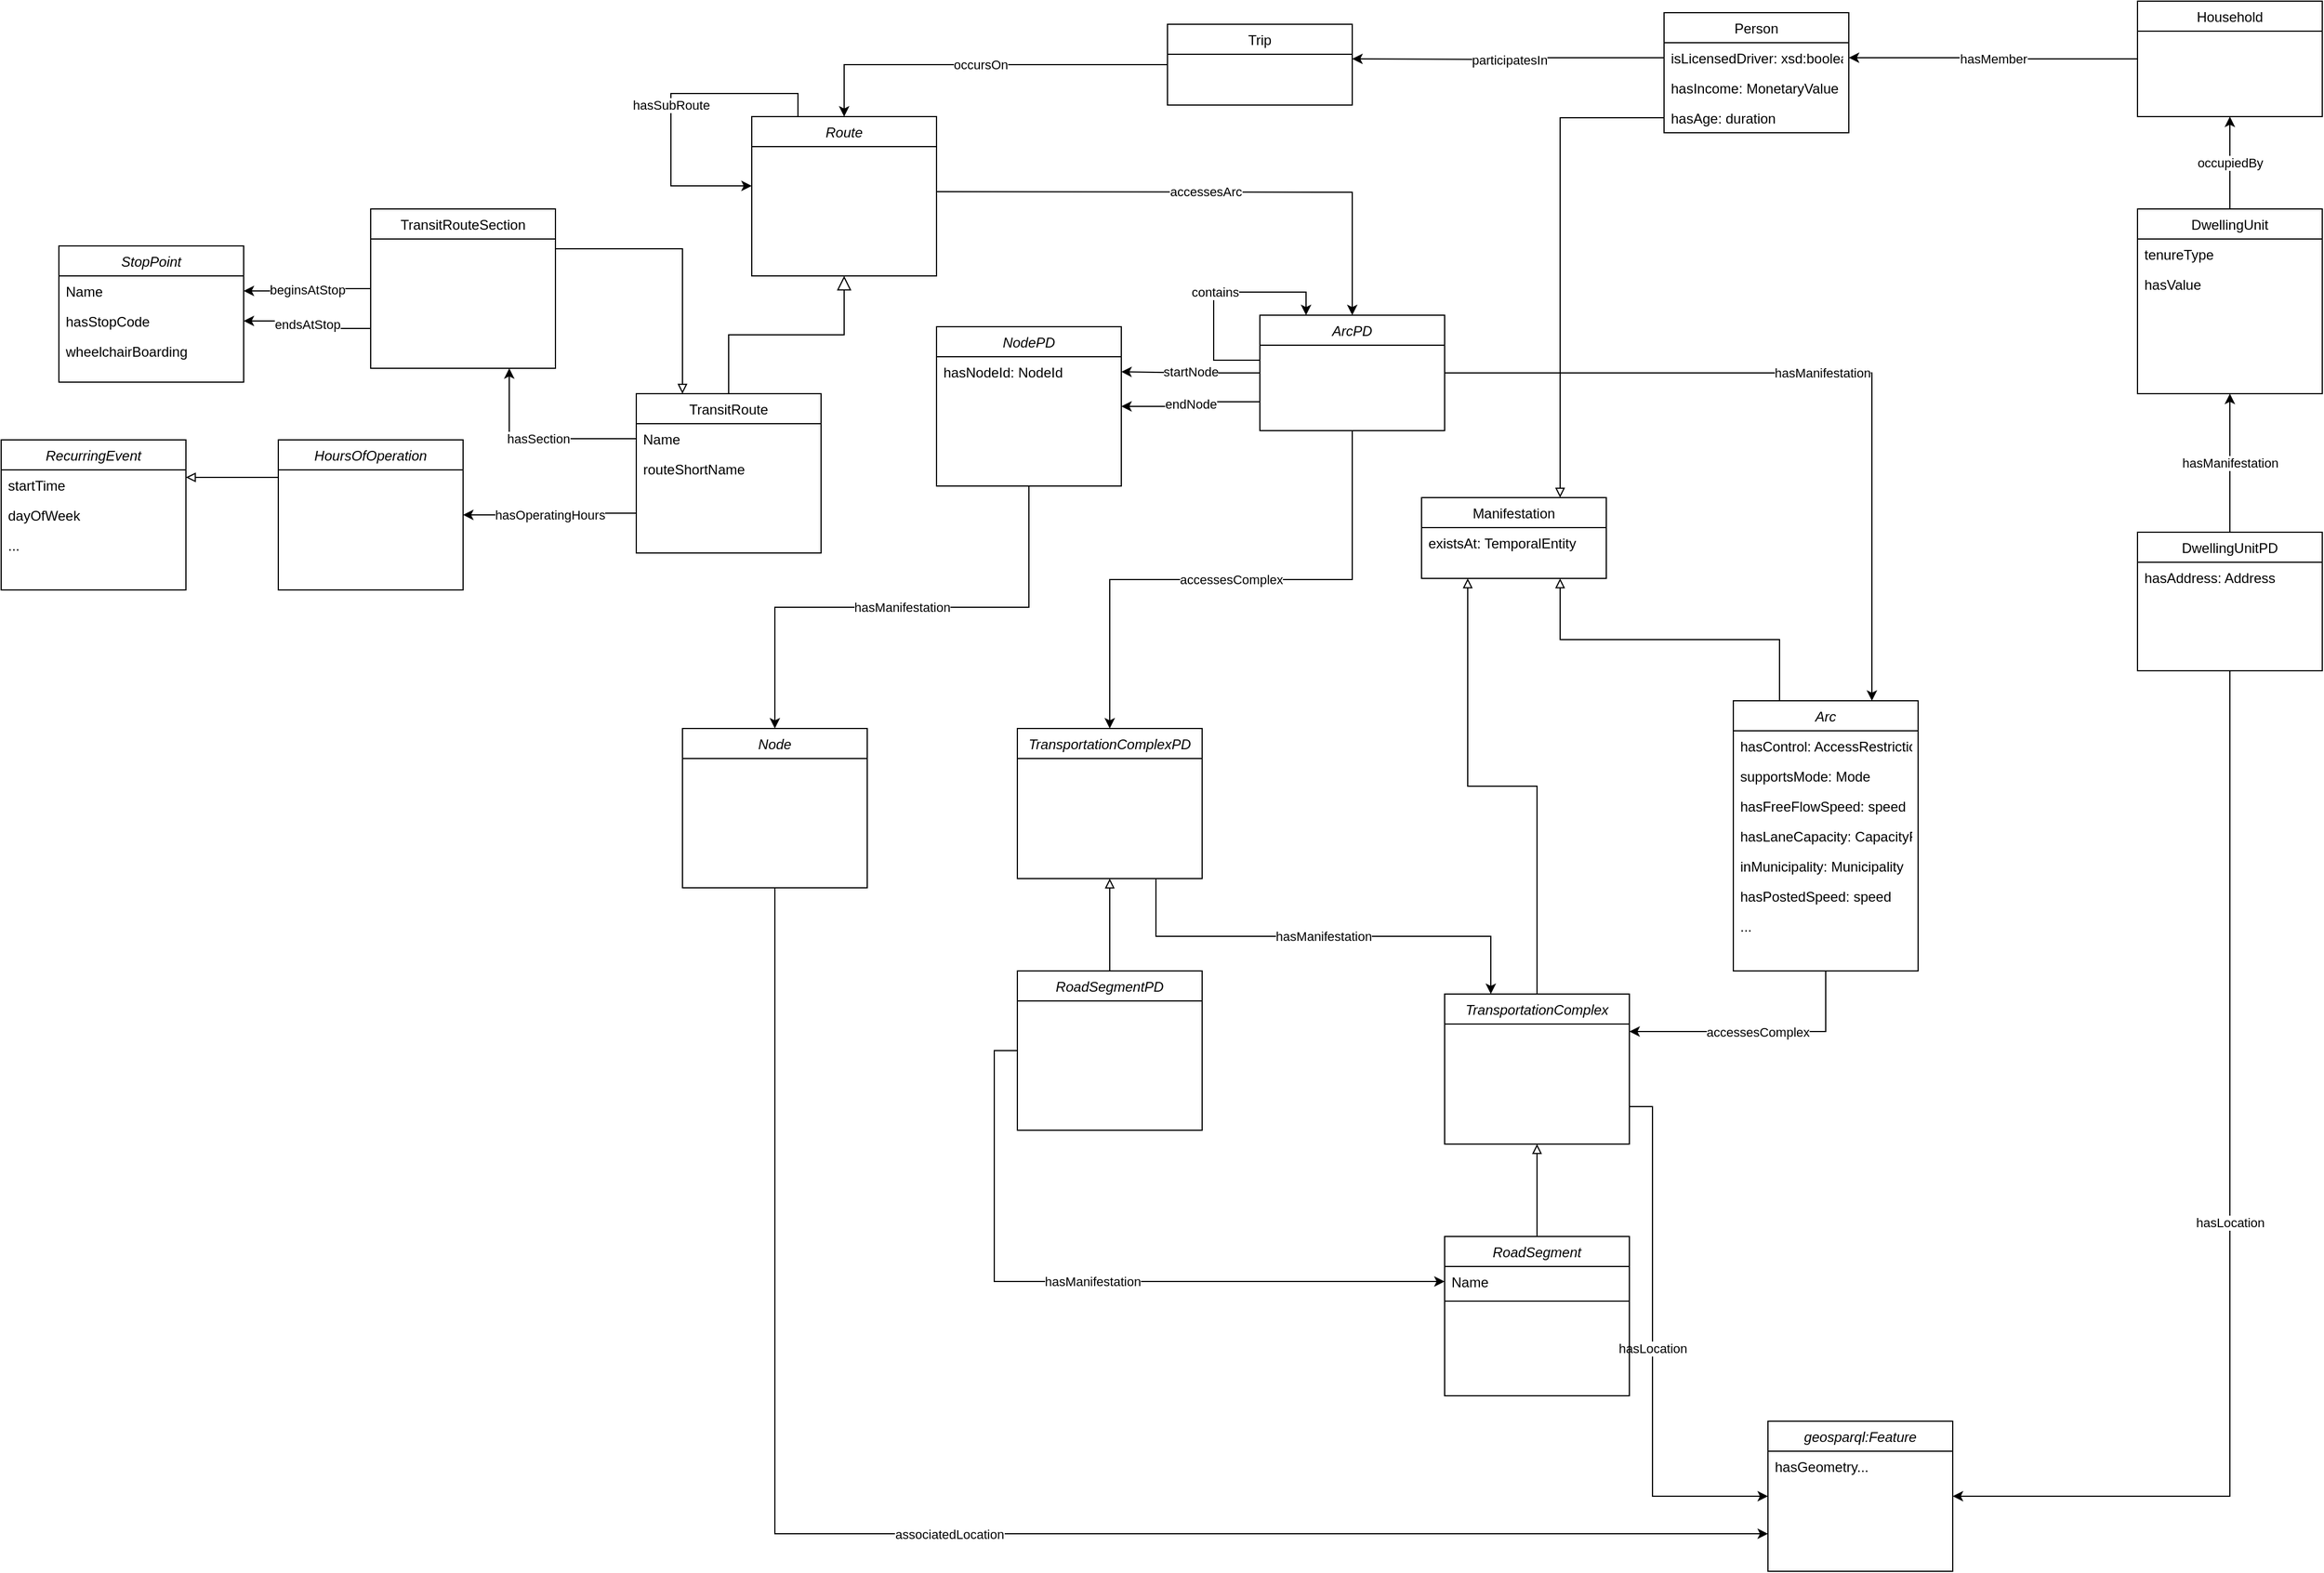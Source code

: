 <mxfile version="12.9.13" type="device"><diagram id="C5RBs43oDa-KdzZeNtuy" name="Page-1"><mxGraphModel dx="1201" dy="246" grid="1" gridSize="10" guides="1" tooltips="1" connect="1" arrows="1" fold="1" page="1" pageScale="1" pageWidth="827" pageHeight="1169" math="0" shadow="0"><root><mxCell id="WIyWlLk6GJQsqaUBKTNV-0"/><mxCell id="WIyWlLk6GJQsqaUBKTNV-1" parent="WIyWlLk6GJQsqaUBKTNV-0"/><mxCell id="oK7EY6TQxoyeZeH6xht--136" value="hasSubRoute" style="edgeStyle=orthogonalEdgeStyle;rounded=0;orthogonalLoop=1;jettySize=auto;html=1;exitX=0.25;exitY=0;exitDx=0;exitDy=0;endArrow=classic;endFill=1;" parent="WIyWlLk6GJQsqaUBKTNV-1" source="zkfFHV4jXpPFQw0GAbJ--0" edge="1"><mxGeometry relative="1" as="geometry"><mxPoint x="220" y="180" as="targetPoint"/><Array as="points"><mxPoint x="260" y="100"/><mxPoint x="150" y="100"/><mxPoint x="150" y="180"/></Array></mxGeometry></mxCell><mxCell id="zkfFHV4jXpPFQw0GAbJ--0" value="Route" style="swimlane;fontStyle=2;align=center;verticalAlign=top;childLayout=stackLayout;horizontal=1;startSize=26;horizontalStack=0;resizeParent=1;resizeLast=0;collapsible=1;marginBottom=0;rounded=0;shadow=0;strokeWidth=1;" parent="WIyWlLk6GJQsqaUBKTNV-1" vertex="1"><mxGeometry x="220" y="120" width="160" height="138" as="geometry"><mxRectangle x="230" y="140" width="160" height="26" as="alternateBounds"/></mxGeometry></mxCell><mxCell id="oK7EY6TQxoyeZeH6xht--95" value="hasOperatingHours" style="edgeStyle=orthogonalEdgeStyle;rounded=0;orthogonalLoop=1;jettySize=auto;html=1;exitX=0;exitY=0.75;exitDx=0;exitDy=0;endArrow=classic;endFill=1;entryX=1;entryY=0.5;entryDx=0;entryDy=0;" parent="WIyWlLk6GJQsqaUBKTNV-1" source="zkfFHV4jXpPFQw0GAbJ--6" target="oK7EY6TQxoyeZeH6xht--147" edge="1"><mxGeometry relative="1" as="geometry"><mxPoint y="464.143" as="targetPoint"/></mxGeometry></mxCell><mxCell id="zkfFHV4jXpPFQw0GAbJ--6" value="TransitRoute" style="swimlane;fontStyle=0;align=center;verticalAlign=top;childLayout=stackLayout;horizontal=1;startSize=26;horizontalStack=0;resizeParent=1;resizeLast=0;collapsible=1;marginBottom=0;rounded=0;shadow=0;strokeWidth=1;" parent="WIyWlLk6GJQsqaUBKTNV-1" vertex="1"><mxGeometry x="120" y="360" width="160" height="138" as="geometry"><mxRectangle x="130" y="380" width="160" height="26" as="alternateBounds"/></mxGeometry></mxCell><mxCell id="zkfFHV4jXpPFQw0GAbJ--7" value="Name" style="text;align=left;verticalAlign=top;spacingLeft=4;spacingRight=4;overflow=hidden;rotatable=0;points=[[0,0.5],[1,0.5]];portConstraint=eastwest;" parent="zkfFHV4jXpPFQw0GAbJ--6" vertex="1"><mxGeometry y="26" width="160" height="26" as="geometry"/></mxCell><mxCell id="zkfFHV4jXpPFQw0GAbJ--8" value="routeShortName" style="text;align=left;verticalAlign=top;spacingLeft=4;spacingRight=4;overflow=hidden;rotatable=0;points=[[0,0.5],[1,0.5]];portConstraint=eastwest;rounded=0;shadow=0;html=0;" parent="zkfFHV4jXpPFQw0GAbJ--6" vertex="1"><mxGeometry y="52" width="160" height="26" as="geometry"/></mxCell><mxCell id="zkfFHV4jXpPFQw0GAbJ--12" value="" style="endArrow=block;endSize=10;endFill=0;shadow=0;strokeWidth=1;rounded=0;edgeStyle=elbowEdgeStyle;elbow=vertical;" parent="WIyWlLk6GJQsqaUBKTNV-1" source="zkfFHV4jXpPFQw0GAbJ--6" target="zkfFHV4jXpPFQw0GAbJ--0" edge="1"><mxGeometry width="160" relative="1" as="geometry"><mxPoint x="200" y="203" as="sourcePoint"/><mxPoint x="200" y="203" as="targetPoint"/></mxGeometry></mxCell><mxCell id="oK7EY6TQxoyeZeH6xht--59" value="occursOn" style="edgeStyle=orthogonalEdgeStyle;rounded=0;orthogonalLoop=1;jettySize=auto;html=1;exitX=0;exitY=0.5;exitDx=0;exitDy=0;endArrow=classic;endFill=1;entryX=0.5;entryY=0;entryDx=0;entryDy=0;" parent="WIyWlLk6GJQsqaUBKTNV-1" source="5xEoHOKSKja2tjl0MRq9-4" target="zkfFHV4jXpPFQw0GAbJ--0" edge="1"><mxGeometry relative="1" as="geometry"><mxPoint x="380" y="159" as="targetPoint"/></mxGeometry></mxCell><mxCell id="oK7EY6TQxoyeZeH6xht--25" value="accessesArc" style="edgeStyle=orthogonalEdgeStyle;rounded=0;orthogonalLoop=1;jettySize=auto;html=1;exitX=1;exitY=0.5;exitDx=0;exitDy=0;" parent="WIyWlLk6GJQsqaUBKTNV-1" target="oK7EY6TQxoyeZeH6xht--1" edge="1"><mxGeometry relative="1" as="geometry"><mxPoint x="380" y="185" as="sourcePoint"/></mxGeometry></mxCell><mxCell id="oK7EY6TQxoyeZeH6xht--26" value="startNode" style="edgeStyle=orthogonalEdgeStyle;rounded=0;orthogonalLoop=1;jettySize=auto;html=1;exitX=0;exitY=0.5;exitDx=0;exitDy=0;entryX=1;entryY=0.5;entryDx=0;entryDy=0;" parent="WIyWlLk6GJQsqaUBKTNV-1" source="oK7EY6TQxoyeZeH6xht--1" edge="1"><mxGeometry relative="1" as="geometry"><mxPoint x="820.0" y="379" as="sourcePoint"/><mxPoint x="540" y="341" as="targetPoint"/></mxGeometry></mxCell><mxCell id="oK7EY6TQxoyeZeH6xht--27" value="endNode" style="edgeStyle=orthogonalEdgeStyle;rounded=0;orthogonalLoop=1;jettySize=auto;html=1;exitX=0;exitY=0.75;exitDx=0;exitDy=0;entryX=1;entryY=0.5;entryDx=0;entryDy=0;" parent="WIyWlLk6GJQsqaUBKTNV-1" source="oK7EY6TQxoyeZeH6xht--1" target="oK7EY6TQxoyeZeH6xht--7" edge="1"><mxGeometry relative="1" as="geometry"><mxPoint x="820.0" y="405" as="sourcePoint"/></mxGeometry></mxCell><mxCell id="oK7EY6TQxoyeZeH6xht--28" value="accessesComplex" style="edgeStyle=orthogonalEdgeStyle;rounded=0;orthogonalLoop=1;jettySize=auto;html=1;exitX=0.5;exitY=1;exitDx=0;exitDy=0;" parent="WIyWlLk6GJQsqaUBKTNV-1" source="oK7EY6TQxoyeZeH6xht--1" target="oK7EY6TQxoyeZeH6xht--13" edge="1"><mxGeometry relative="1" as="geometry"><mxPoint x="820.0" y="431" as="sourcePoint"/></mxGeometry></mxCell><mxCell id="oK7EY6TQxoyeZeH6xht--61" value="participatesIn" style="edgeStyle=orthogonalEdgeStyle;rounded=0;orthogonalLoop=1;jettySize=auto;html=1;exitX=0;exitY=0.5;exitDx=0;exitDy=0;endArrow=classic;endFill=1;" parent="WIyWlLk6GJQsqaUBKTNV-1" source="oK7EY6TQxoyeZeH6xht--62" edge="1"><mxGeometry relative="1" as="geometry"><mxPoint x="740" y="70" as="targetPoint"/></mxGeometry></mxCell><mxCell id="oK7EY6TQxoyeZeH6xht--74" value="occupiedBy" style="edgeStyle=orthogonalEdgeStyle;rounded=0;orthogonalLoop=1;jettySize=auto;html=1;exitX=0.5;exitY=0;exitDx=0;exitDy=0;entryX=0.5;entryY=1;entryDx=0;entryDy=0;endArrow=classic;endFill=1;" parent="WIyWlLk6GJQsqaUBKTNV-1" source="zkfFHV4jXpPFQw0GAbJ--17" target="zkfFHV4jXpPFQw0GAbJ--13" edge="1"><mxGeometry relative="1" as="geometry"/></mxCell><mxCell id="oK7EY6TQxoyeZeH6xht--37" style="edgeStyle=orthogonalEdgeStyle;rounded=0;orthogonalLoop=1;jettySize=auto;html=1;exitX=0.5;exitY=0;exitDx=0;exitDy=0;entryX=0.5;entryY=1;entryDx=0;entryDy=0;endArrow=block;endFill=0;" parent="WIyWlLk6GJQsqaUBKTNV-1" source="oK7EY6TQxoyeZeH6xht--19" target="oK7EY6TQxoyeZeH6xht--13" edge="1"><mxGeometry relative="1" as="geometry"/></mxCell><mxCell id="oK7EY6TQxoyeZeH6xht--52" value="hasManifestation" style="edgeStyle=orthogonalEdgeStyle;rounded=0;orthogonalLoop=1;jettySize=auto;html=1;exitX=0;exitY=0.5;exitDx=0;exitDy=0;entryX=0;entryY=0.5;entryDx=0;entryDy=0;endArrow=classic;endFill=1;" parent="WIyWlLk6GJQsqaUBKTNV-1" source="oK7EY6TQxoyeZeH6xht--19" target="oK7EY6TQxoyeZeH6xht--45" edge="1"><mxGeometry relative="1" as="geometry"/></mxCell><mxCell id="5xEoHOKSKja2tjl0MRq9-4" value="Trip" style="swimlane;fontStyle=0;align=center;verticalAlign=top;childLayout=stackLayout;horizontal=1;startSize=26;horizontalStack=0;resizeParent=1;resizeLast=0;collapsible=1;marginBottom=0;rounded=0;shadow=0;strokeWidth=1;" parent="WIyWlLk6GJQsqaUBKTNV-1" vertex="1"><mxGeometry x="580" y="40" width="160" height="70" as="geometry"><mxRectangle x="340" y="380" width="170" height="26" as="alternateBounds"/></mxGeometry></mxCell><mxCell id="oK7EY6TQxoyeZeH6xht--48" style="edgeStyle=orthogonalEdgeStyle;rounded=0;orthogonalLoop=1;jettySize=auto;html=1;exitX=0.5;exitY=0;exitDx=0;exitDy=0;entryX=0.5;entryY=1;entryDx=0;entryDy=0;endArrow=block;endFill=0;" parent="WIyWlLk6GJQsqaUBKTNV-1" source="oK7EY6TQxoyeZeH6xht--49" target="oK7EY6TQxoyeZeH6xht--44" edge="1"><mxGeometry relative="1" as="geometry"/></mxCell><mxCell id="oK7EY6TQxoyeZeH6xht--51" value="hasManifestation" style="edgeStyle=orthogonalEdgeStyle;rounded=0;orthogonalLoop=1;jettySize=auto;html=1;exitX=0.75;exitY=1;exitDx=0;exitDy=0;endArrow=classic;endFill=1;entryX=0.25;entryY=0;entryDx=0;entryDy=0;" parent="WIyWlLk6GJQsqaUBKTNV-1" source="oK7EY6TQxoyeZeH6xht--13" target="oK7EY6TQxoyeZeH6xht--44" edge="1"><mxGeometry relative="1" as="geometry"/></mxCell><mxCell id="oK7EY6TQxoyeZeH6xht--89" style="edgeStyle=orthogonalEdgeStyle;rounded=0;orthogonalLoop=1;jettySize=auto;html=1;exitX=0.5;exitY=0;exitDx=0;exitDy=0;entryX=0.25;entryY=1;entryDx=0;entryDy=0;endArrow=block;endFill=0;" parent="WIyWlLk6GJQsqaUBKTNV-1" source="oK7EY6TQxoyeZeH6xht--44" target="oK7EY6TQxoyeZeH6xht--60" edge="1"><mxGeometry relative="1" as="geometry"/></mxCell><mxCell id="oK7EY6TQxoyeZeH6xht--57" value="hasLocation" style="edgeStyle=orthogonalEdgeStyle;rounded=0;orthogonalLoop=1;jettySize=auto;html=1;exitX=1;exitY=0.75;exitDx=0;exitDy=0;entryX=0;entryY=0.5;entryDx=0;entryDy=0;endArrow=classic;endFill=1;" parent="WIyWlLk6GJQsqaUBKTNV-1" source="oK7EY6TQxoyeZeH6xht--44" target="oK7EY6TQxoyeZeH6xht--53" edge="1"><mxGeometry relative="1" as="geometry"><mxPoint x="180" y="685" as="targetPoint"/><Array as="points"><mxPoint x="1000" y="978"/><mxPoint x="1000" y="1315"/></Array></mxGeometry></mxCell><mxCell id="oK7EY6TQxoyeZeH6xht--64" value="hasMember" style="edgeStyle=orthogonalEdgeStyle;rounded=0;orthogonalLoop=1;jettySize=auto;html=1;entryX=1;entryY=0.5;entryDx=0;entryDy=0;endArrow=classic;endFill=1;exitX=0;exitY=0.5;exitDx=0;exitDy=0;" parent="WIyWlLk6GJQsqaUBKTNV-1" source="zkfFHV4jXpPFQw0GAbJ--13" target="oK7EY6TQxoyeZeH6xht--62" edge="1"><mxGeometry relative="1" as="geometry"><mxPoint x="1300" y="40" as="sourcePoint"/></mxGeometry></mxCell><mxCell id="oK7EY6TQxoyeZeH6xht--84" value="hasManifestation" style="edgeStyle=orthogonalEdgeStyle;rounded=0;orthogonalLoop=1;jettySize=auto;html=1;exitX=0.5;exitY=0;exitDx=0;exitDy=0;endArrow=classic;endFill=1;entryX=0.5;entryY=1;entryDx=0;entryDy=0;" parent="WIyWlLk6GJQsqaUBKTNV-1" source="oK7EY6TQxoyeZeH6xht--75" target="zkfFHV4jXpPFQw0GAbJ--17" edge="1"><mxGeometry relative="1" as="geometry"><mxPoint x="1480" y="440" as="targetPoint"/></mxGeometry></mxCell><mxCell id="oK7EY6TQxoyeZeH6xht--86" value="hasLocation" style="edgeStyle=orthogonalEdgeStyle;rounded=0;orthogonalLoop=1;jettySize=auto;html=1;exitX=0.5;exitY=1;exitDx=0;exitDy=0;entryX=1;entryY=0.5;entryDx=0;entryDy=0;endArrow=classic;endFill=1;" parent="WIyWlLk6GJQsqaUBKTNV-1" source="oK7EY6TQxoyeZeH6xht--75" target="oK7EY6TQxoyeZeH6xht--53" edge="1"><mxGeometry relative="1" as="geometry"><Array as="points"><mxPoint x="1500" y="1315"/></Array></mxGeometry></mxCell><mxCell id="oK7EY6TQxoyeZeH6xht--100" style="edgeStyle=orthogonalEdgeStyle;rounded=0;orthogonalLoop=1;jettySize=auto;html=1;exitX=1;exitY=0.25;exitDx=0;exitDy=0;entryX=0.25;entryY=0;entryDx=0;entryDy=0;endArrow=block;endFill=0;" parent="WIyWlLk6GJQsqaUBKTNV-1" source="oK7EY6TQxoyeZeH6xht--96" target="zkfFHV4jXpPFQw0GAbJ--6" edge="1"><mxGeometry relative="1" as="geometry"/></mxCell><mxCell id="oK7EY6TQxoyeZeH6xht--101" value="beginsAtStop" style="edgeStyle=orthogonalEdgeStyle;rounded=0;orthogonalLoop=1;jettySize=auto;html=1;exitX=0;exitY=0.5;exitDx=0;exitDy=0;endArrow=classic;endFill=1;entryX=1;entryY=0.5;entryDx=0;entryDy=0;" parent="WIyWlLk6GJQsqaUBKTNV-1" source="oK7EY6TQxoyeZeH6xht--96" target="oK7EY6TQxoyeZeH6xht--104" edge="1"><mxGeometry relative="1" as="geometry"><mxPoint x="-210" y="269" as="targetPoint"/></mxGeometry></mxCell><mxCell id="oK7EY6TQxoyeZeH6xht--102" value="endsAtStop" style="edgeStyle=orthogonalEdgeStyle;rounded=0;orthogonalLoop=1;jettySize=auto;html=1;exitX=0;exitY=0.75;exitDx=0;exitDy=0;endArrow=classic;endFill=1;entryX=1;entryY=0.5;entryDx=0;entryDy=0;" parent="WIyWlLk6GJQsqaUBKTNV-1" source="oK7EY6TQxoyeZeH6xht--96" target="oK7EY6TQxoyeZeH6xht--105" edge="1"><mxGeometry relative="1" as="geometry"><mxPoint x="-210" y="304.143" as="targetPoint"/></mxGeometry></mxCell><mxCell id="oK7EY6TQxoyeZeH6xht--96" value="TransitRouteSection" style="swimlane;fontStyle=0;align=center;verticalAlign=top;childLayout=stackLayout;horizontal=1;startSize=26;horizontalStack=0;resizeParent=1;resizeLast=0;collapsible=1;marginBottom=0;rounded=0;shadow=0;strokeWidth=1;" parent="WIyWlLk6GJQsqaUBKTNV-1" vertex="1"><mxGeometry x="-110" y="200" width="160" height="138" as="geometry"><mxRectangle x="130" y="380" width="160" height="26" as="alternateBounds"/></mxGeometry></mxCell><mxCell id="oK7EY6TQxoyeZeH6xht--103" value="StopPoint" style="swimlane;fontStyle=2;align=center;verticalAlign=top;childLayout=stackLayout;horizontal=1;startSize=26;horizontalStack=0;resizeParent=1;resizeLast=0;collapsible=1;marginBottom=0;rounded=0;shadow=0;strokeWidth=1;" parent="WIyWlLk6GJQsqaUBKTNV-1" vertex="1"><mxGeometry x="-380" y="232" width="160" height="118" as="geometry"><mxRectangle x="230" y="140" width="160" height="26" as="alternateBounds"/></mxGeometry></mxCell><mxCell id="oK7EY6TQxoyeZeH6xht--104" value="Name" style="text;align=left;verticalAlign=top;spacingLeft=4;spacingRight=4;overflow=hidden;rotatable=0;points=[[0,0.5],[1,0.5]];portConstraint=eastwest;" parent="oK7EY6TQxoyeZeH6xht--103" vertex="1"><mxGeometry y="26" width="160" height="26" as="geometry"/></mxCell><mxCell id="oK7EY6TQxoyeZeH6xht--105" value="hasStopCode" style="text;align=left;verticalAlign=top;spacingLeft=4;spacingRight=4;overflow=hidden;rotatable=0;points=[[0,0.5],[1,0.5]];portConstraint=eastwest;rounded=0;shadow=0;html=0;" parent="oK7EY6TQxoyeZeH6xht--103" vertex="1"><mxGeometry y="52" width="160" height="26" as="geometry"/></mxCell><mxCell id="oK7EY6TQxoyeZeH6xht--106" value="wheelchairBoarding" style="text;align=left;verticalAlign=top;spacingLeft=4;spacingRight=4;overflow=hidden;rotatable=0;points=[[0,0.5],[1,0.5]];portConstraint=eastwest;rounded=0;shadow=0;html=0;" parent="oK7EY6TQxoyeZeH6xht--103" vertex="1"><mxGeometry y="78" width="160" height="26" as="geometry"/></mxCell><mxCell id="oK7EY6TQxoyeZeH6xht--131" value="hasManifestation" style="edgeStyle=orthogonalEdgeStyle;rounded=0;orthogonalLoop=1;jettySize=auto;html=1;exitX=1;exitY=0.5;exitDx=0;exitDy=0;entryX=0.75;entryY=0;entryDx=0;entryDy=0;endArrow=classic;endFill=1;" parent="WIyWlLk6GJQsqaUBKTNV-1" source="oK7EY6TQxoyeZeH6xht--1" target="oK7EY6TQxoyeZeH6xht--122" edge="1"><mxGeometry relative="1" as="geometry"/></mxCell><mxCell id="zkfFHV4jXpPFQw0GAbJ--17" value="DwellingUnit" style="swimlane;fontStyle=0;align=center;verticalAlign=top;childLayout=stackLayout;horizontal=1;startSize=26;horizontalStack=0;resizeParent=1;resizeLast=0;collapsible=1;marginBottom=0;rounded=0;shadow=0;strokeWidth=1;" parent="WIyWlLk6GJQsqaUBKTNV-1" vertex="1"><mxGeometry x="1420" y="200" width="160" height="160" as="geometry"><mxRectangle x="550" y="140" width="160" height="26" as="alternateBounds"/></mxGeometry></mxCell><mxCell id="oK7EY6TQxoyeZeH6xht--146" value="tenureType" style="text;align=left;verticalAlign=top;spacingLeft=4;spacingRight=4;overflow=hidden;rotatable=0;points=[[0,0.5],[1,0.5]];portConstraint=eastwest;" parent="zkfFHV4jXpPFQw0GAbJ--17" vertex="1"><mxGeometry y="26" width="160" height="26" as="geometry"/></mxCell><mxCell id="oK7EY6TQxoyeZeH6xht--145" value="hasValue" style="text;align=left;verticalAlign=top;spacingLeft=4;spacingRight=4;overflow=hidden;rotatable=0;points=[[0,0.5],[1,0.5]];portConstraint=eastwest;" parent="zkfFHV4jXpPFQw0GAbJ--17" vertex="1"><mxGeometry y="52" width="160" height="26" as="geometry"/></mxCell><mxCell id="zkfFHV4jXpPFQw0GAbJ--13" value="Household" style="swimlane;fontStyle=0;align=center;verticalAlign=top;childLayout=stackLayout;horizontal=1;startSize=26;horizontalStack=0;resizeParent=1;resizeLast=0;collapsible=1;marginBottom=0;rounded=0;shadow=0;strokeWidth=1;" parent="WIyWlLk6GJQsqaUBKTNV-1" vertex="1"><mxGeometry x="1420" y="20" width="160" height="100" as="geometry"><mxRectangle x="340" y="380" width="170" height="26" as="alternateBounds"/></mxGeometry></mxCell><mxCell id="oK7EY6TQxoyeZeH6xht--75" value="DwellingUnitPD" style="swimlane;fontStyle=0;align=center;verticalAlign=top;childLayout=stackLayout;horizontal=1;startSize=26;horizontalStack=0;resizeParent=1;resizeLast=0;collapsible=1;marginBottom=0;rounded=0;shadow=0;strokeWidth=1;" parent="WIyWlLk6GJQsqaUBKTNV-1" vertex="1"><mxGeometry x="1420" y="480" width="160" height="120" as="geometry"><mxRectangle x="550" y="140" width="160" height="26" as="alternateBounds"/></mxGeometry></mxCell><mxCell id="oK7EY6TQxoyeZeH6xht--66" value="hasAddress: Address" style="text;align=left;verticalAlign=top;spacingLeft=4;spacingRight=4;overflow=hidden;rotatable=0;points=[[0,0.5],[1,0.5]];portConstraint=eastwest;" parent="oK7EY6TQxoyeZeH6xht--75" vertex="1"><mxGeometry y="26" width="160" height="26" as="geometry"/></mxCell><mxCell id="5xEoHOKSKja2tjl0MRq9-1" value="Person" style="swimlane;fontStyle=0;align=center;verticalAlign=top;childLayout=stackLayout;horizontal=1;startSize=26;horizontalStack=0;resizeParent=1;resizeLast=0;collapsible=1;marginBottom=0;rounded=0;shadow=0;strokeWidth=1;" parent="WIyWlLk6GJQsqaUBKTNV-1" vertex="1"><mxGeometry x="1010" y="30" width="160" height="104" as="geometry"><mxRectangle x="340" y="380" width="170" height="26" as="alternateBounds"/></mxGeometry></mxCell><mxCell id="oK7EY6TQxoyeZeH6xht--62" value="isLicensedDriver: xsd:boolean" style="text;align=left;verticalAlign=top;spacingLeft=4;spacingRight=4;overflow=hidden;rotatable=0;points=[[0,0.5],[1,0.5]];portConstraint=eastwest;" parent="5xEoHOKSKja2tjl0MRq9-1" vertex="1"><mxGeometry y="26" width="160" height="26" as="geometry"/></mxCell><mxCell id="oK7EY6TQxoyeZeH6xht--142" value="hasIncome: MonetaryValue" style="text;align=left;verticalAlign=top;spacingLeft=4;spacingRight=4;overflow=hidden;rotatable=0;points=[[0,0.5],[1,0.5]];portConstraint=eastwest;" parent="5xEoHOKSKja2tjl0MRq9-1" vertex="1"><mxGeometry y="52" width="160" height="26" as="geometry"/></mxCell><mxCell id="oK7EY6TQxoyeZeH6xht--141" value="hasAge: duration" style="text;align=left;verticalAlign=top;spacingLeft=4;spacingRight=4;overflow=hidden;rotatable=0;points=[[0,0.5],[1,0.5]];portConstraint=eastwest;" parent="5xEoHOKSKja2tjl0MRq9-1" vertex="1"><mxGeometry y="78" width="160" height="26" as="geometry"/></mxCell><mxCell id="oK7EY6TQxoyeZeH6xht--49" value="RoadSegment" style="swimlane;fontStyle=2;align=center;verticalAlign=top;childLayout=stackLayout;horizontal=1;startSize=26;horizontalStack=0;resizeParent=1;resizeLast=0;collapsible=1;marginBottom=0;rounded=0;shadow=0;strokeWidth=1;" parent="WIyWlLk6GJQsqaUBKTNV-1" vertex="1"><mxGeometry x="820" y="1090" width="160" height="138" as="geometry"><mxRectangle x="230" y="140" width="160" height="26" as="alternateBounds"/></mxGeometry></mxCell><mxCell id="oK7EY6TQxoyeZeH6xht--45" value="Name" style="text;align=left;verticalAlign=top;spacingLeft=4;spacingRight=4;overflow=hidden;rotatable=0;points=[[0,0.5],[1,0.5]];portConstraint=eastwest;" parent="oK7EY6TQxoyeZeH6xht--49" vertex="1"><mxGeometry y="26" width="160" height="26" as="geometry"/></mxCell><mxCell id="oK7EY6TQxoyeZeH6xht--50" value="&lt;br&gt;&lt;br&gt;" style="line;html=1;strokeWidth=1;align=left;verticalAlign=middle;spacingTop=-1;spacingLeft=3;spacingRight=3;rotatable=0;labelPosition=right;points=[];portConstraint=eastwest;" parent="oK7EY6TQxoyeZeH6xht--49" vertex="1"><mxGeometry y="52" width="160" height="8" as="geometry"/></mxCell><mxCell id="oK7EY6TQxoyeZeH6xht--44" value="TransportationComplex" style="swimlane;fontStyle=2;align=center;verticalAlign=top;childLayout=stackLayout;horizontal=1;startSize=26;horizontalStack=0;resizeParent=1;resizeLast=0;collapsible=1;marginBottom=0;rounded=0;shadow=0;strokeWidth=1;" parent="WIyWlLk6GJQsqaUBKTNV-1" vertex="1"><mxGeometry x="820" y="880" width="160" height="130" as="geometry"><mxRectangle x="230" y="140" width="160" height="26" as="alternateBounds"/></mxGeometry></mxCell><mxCell id="oK7EY6TQxoyeZeH6xht--93" value="hasSection" style="edgeStyle=orthogonalEdgeStyle;rounded=0;orthogonalLoop=1;jettySize=auto;html=1;exitX=0;exitY=0.5;exitDx=0;exitDy=0;endArrow=classic;endFill=1;entryX=0.75;entryY=1;entryDx=0;entryDy=0;" parent="WIyWlLk6GJQsqaUBKTNV-1" source="zkfFHV4jXpPFQw0GAbJ--7" target="oK7EY6TQxoyeZeH6xht--96" edge="1"><mxGeometry relative="1" as="geometry"><mxPoint x="20" y="399" as="targetPoint"/></mxGeometry></mxCell><mxCell id="oK7EY6TQxoyeZeH6xht--130" value="accessesComplex" style="edgeStyle=orthogonalEdgeStyle;rounded=0;orthogonalLoop=1;jettySize=auto;html=1;exitX=0.5;exitY=1;exitDx=0;exitDy=0;entryX=1;entryY=0.25;entryDx=0;entryDy=0;endArrow=classic;endFill=1;" parent="WIyWlLk6GJQsqaUBKTNV-1" source="oK7EY6TQxoyeZeH6xht--122" target="oK7EY6TQxoyeZeH6xht--44" edge="1"><mxGeometry relative="1" as="geometry"><mxPoint x="520" y="429" as="sourcePoint"/></mxGeometry></mxCell><mxCell id="oK7EY6TQxoyeZeH6xht--13" value="TransportationComplexPD" style="swimlane;fontStyle=2;align=center;verticalAlign=top;childLayout=stackLayout;horizontal=1;startSize=26;horizontalStack=0;resizeParent=1;resizeLast=0;collapsible=1;marginBottom=0;rounded=0;shadow=0;strokeWidth=1;" parent="WIyWlLk6GJQsqaUBKTNV-1" vertex="1"><mxGeometry x="450" y="650" width="160" height="130" as="geometry"><mxRectangle x="230" y="140" width="160" height="26" as="alternateBounds"/></mxGeometry></mxCell><mxCell id="oK7EY6TQxoyeZeH6xht--19" value="RoadSegmentPD" style="swimlane;fontStyle=2;align=center;verticalAlign=top;childLayout=stackLayout;horizontal=1;startSize=26;horizontalStack=0;resizeParent=1;resizeLast=0;collapsible=1;marginBottom=0;rounded=0;shadow=0;strokeWidth=1;" parent="WIyWlLk6GJQsqaUBKTNV-1" vertex="1"><mxGeometry x="450" y="860" width="160" height="138" as="geometry"><mxRectangle x="230" y="140" width="160" height="26" as="alternateBounds"/></mxGeometry></mxCell><mxCell id="oK7EY6TQxoyeZeH6xht--132" style="edgeStyle=orthogonalEdgeStyle;rounded=0;orthogonalLoop=1;jettySize=auto;html=1;exitX=0.25;exitY=0;exitDx=0;exitDy=0;entryX=0.75;entryY=1;entryDx=0;entryDy=0;endArrow=block;endFill=0;" parent="WIyWlLk6GJQsqaUBKTNV-1" source="oK7EY6TQxoyeZeH6xht--122" target="oK7EY6TQxoyeZeH6xht--60" edge="1"><mxGeometry relative="1" as="geometry"/></mxCell><mxCell id="oK7EY6TQxoyeZeH6xht--1" value="ArcPD" style="swimlane;fontStyle=2;align=center;verticalAlign=top;childLayout=stackLayout;horizontal=1;startSize=26;horizontalStack=0;resizeParent=1;resizeLast=0;collapsible=1;marginBottom=0;rounded=0;shadow=0;strokeWidth=1;" parent="WIyWlLk6GJQsqaUBKTNV-1" vertex="1"><mxGeometry x="660" y="292" width="160" height="100" as="geometry"><mxRectangle x="230" y="140" width="160" height="26" as="alternateBounds"/></mxGeometry></mxCell><mxCell id="oK7EY6TQxoyeZeH6xht--121" value="contains" style="edgeStyle=orthogonalEdgeStyle;rounded=0;orthogonalLoop=1;jettySize=auto;html=1;exitX=0;exitY=0.5;exitDx=0;exitDy=0;entryX=0.25;entryY=0;entryDx=0;entryDy=0;endArrow=classic;endFill=1;" parent="oK7EY6TQxoyeZeH6xht--1" target="oK7EY6TQxoyeZeH6xht--1" edge="1"><mxGeometry relative="1" as="geometry"><mxPoint y="39" as="sourcePoint"/><Array as="points"><mxPoint x="-40" y="39"/><mxPoint x="-40" y="-20"/><mxPoint x="40" y="-20"/></Array></mxGeometry></mxCell><mxCell id="XG2ksMtEKhLNvldz8wIt-1" value="hasManifestation" style="edgeStyle=orthogonalEdgeStyle;rounded=0;orthogonalLoop=1;jettySize=auto;html=1;exitX=0.5;exitY=1;exitDx=0;exitDy=0;entryX=0.5;entryY=0;entryDx=0;entryDy=0;" edge="1" parent="WIyWlLk6GJQsqaUBKTNV-1" source="oK7EY6TQxoyeZeH6xht--7" target="XG2ksMtEKhLNvldz8wIt-0"><mxGeometry relative="1" as="geometry"/></mxCell><mxCell id="oK7EY6TQxoyeZeH6xht--7" value="NodePD" style="swimlane;fontStyle=2;align=center;verticalAlign=top;childLayout=stackLayout;horizontal=1;startSize=26;horizontalStack=0;resizeParent=1;resizeLast=0;collapsible=1;marginBottom=0;rounded=0;shadow=0;strokeWidth=1;" parent="WIyWlLk6GJQsqaUBKTNV-1" vertex="1"><mxGeometry x="380" y="302" width="160" height="138" as="geometry"><mxRectangle x="230" y="140" width="160" height="26" as="alternateBounds"/></mxGeometry></mxCell><mxCell id="XG2ksMtEKhLNvldz8wIt-4" value="hasNodeId: NodeId" style="text;align=left;verticalAlign=top;spacingLeft=4;spacingRight=4;overflow=hidden;rotatable=0;points=[[0,0.5],[1,0.5]];portConstraint=eastwest;rounded=0;shadow=0;html=0;" vertex="1" parent="oK7EY6TQxoyeZeH6xht--7"><mxGeometry y="26" width="160" height="26" as="geometry"/></mxCell><mxCell id="oK7EY6TQxoyeZeH6xht--122" value="Arc" style="swimlane;fontStyle=2;align=center;verticalAlign=top;childLayout=stackLayout;horizontal=1;startSize=26;horizontalStack=0;resizeParent=1;resizeLast=0;collapsible=1;marginBottom=0;rounded=0;shadow=0;strokeWidth=1;" parent="WIyWlLk6GJQsqaUBKTNV-1" vertex="1"><mxGeometry x="1070" y="626" width="160" height="234" as="geometry"><mxRectangle x="230" y="140" width="160" height="26" as="alternateBounds"/></mxGeometry></mxCell><mxCell id="oK7EY6TQxoyeZeH6xht--134" value="hasControl: AccessRestriction" style="text;align=left;verticalAlign=top;spacingLeft=4;spacingRight=4;overflow=hidden;rotatable=0;points=[[0,0.5],[1,0.5]];portConstraint=eastwest;rounded=0;shadow=0;html=0;" parent="oK7EY6TQxoyeZeH6xht--122" vertex="1"><mxGeometry y="26" width="160" height="26" as="geometry"/></mxCell><mxCell id="oK7EY6TQxoyeZeH6xht--16" value="supportsMode: Mode" style="text;align=left;verticalAlign=top;spacingLeft=4;spacingRight=4;overflow=hidden;rotatable=0;points=[[0,0.5],[1,0.5]];portConstraint=eastwest;rounded=0;shadow=0;html=0;" parent="oK7EY6TQxoyeZeH6xht--122" vertex="1"><mxGeometry y="52" width="160" height="26" as="geometry"/></mxCell><mxCell id="oK7EY6TQxoyeZeH6xht--46" value="hasFreeFlowSpeed: speed" style="text;align=left;verticalAlign=top;spacingLeft=4;spacingRight=4;overflow=hidden;rotatable=0;points=[[0,0.5],[1,0.5]];portConstraint=eastwest;rounded=0;shadow=0;html=0;" parent="oK7EY6TQxoyeZeH6xht--122" vertex="1"><mxGeometry y="78" width="160" height="26" as="geometry"/></mxCell><mxCell id="oK7EY6TQxoyeZeH6xht--47" value="hasLaneCapacity: CapacityRate" style="text;align=left;verticalAlign=top;spacingLeft=4;spacingRight=4;overflow=hidden;rotatable=0;points=[[0,0.5],[1,0.5]];portConstraint=eastwest;rounded=0;shadow=0;html=0;" parent="oK7EY6TQxoyeZeH6xht--122" vertex="1"><mxGeometry y="104" width="160" height="26" as="geometry"/></mxCell><mxCell id="oK7EY6TQxoyeZeH6xht--12" value="inMunicipality: Municipality" style="text;align=left;verticalAlign=top;spacingLeft=4;spacingRight=4;overflow=hidden;rotatable=0;points=[[0,0.5],[1,0.5]];portConstraint=eastwest;" parent="oK7EY6TQxoyeZeH6xht--122" vertex="1"><mxGeometry y="130" width="160" height="26" as="geometry"/></mxCell><mxCell id="oK7EY6TQxoyeZeH6xht--9" value="hasPostedSpeed: speed" style="text;align=left;verticalAlign=top;spacingLeft=4;spacingRight=4;overflow=hidden;rotatable=0;points=[[0,0.5],[1,0.5]];portConstraint=eastwest;rounded=0;shadow=0;html=0;" parent="oK7EY6TQxoyeZeH6xht--122" vertex="1"><mxGeometry y="156" width="160" height="26" as="geometry"/></mxCell><mxCell id="oK7EY6TQxoyeZeH6xht--10" value="..." style="text;align=left;verticalAlign=top;spacingLeft=4;spacingRight=4;overflow=hidden;rotatable=0;points=[[0,0.5],[1,0.5]];portConstraint=eastwest;rounded=0;shadow=0;html=0;" parent="oK7EY6TQxoyeZeH6xht--122" vertex="1"><mxGeometry y="182" width="160" height="26" as="geometry"/></mxCell><mxCell id="oK7EY6TQxoyeZeH6xht--143" style="edgeStyle=orthogonalEdgeStyle;rounded=0;orthogonalLoop=1;jettySize=auto;html=1;exitX=0;exitY=0.5;exitDx=0;exitDy=0;entryX=0.75;entryY=0;entryDx=0;entryDy=0;endArrow=block;endFill=0;" parent="WIyWlLk6GJQsqaUBKTNV-1" source="oK7EY6TQxoyeZeH6xht--141" target="oK7EY6TQxoyeZeH6xht--60" edge="1"><mxGeometry relative="1" as="geometry"/></mxCell><mxCell id="oK7EY6TQxoyeZeH6xht--53" value="geosparql:Feature" style="swimlane;fontStyle=2;align=center;verticalAlign=top;childLayout=stackLayout;horizontal=1;startSize=26;horizontalStack=0;resizeParent=1;resizeLast=0;collapsible=1;marginBottom=0;rounded=0;shadow=0;strokeWidth=1;" parent="WIyWlLk6GJQsqaUBKTNV-1" vertex="1"><mxGeometry x="1100" y="1250" width="160" height="130" as="geometry"><mxRectangle x="230" y="140" width="160" height="26" as="alternateBounds"/></mxGeometry></mxCell><mxCell id="oK7EY6TQxoyeZeH6xht--14" value="hasGeometry..." style="text;align=left;verticalAlign=top;spacingLeft=4;spacingRight=4;overflow=hidden;rotatable=0;points=[[0,0.5],[1,0.5]];portConstraint=eastwest;" parent="oK7EY6TQxoyeZeH6xht--53" vertex="1"><mxGeometry y="26" width="160" height="26" as="geometry"/></mxCell><mxCell id="oK7EY6TQxoyeZeH6xht--151" style="edgeStyle=orthogonalEdgeStyle;rounded=0;orthogonalLoop=1;jettySize=auto;html=1;exitX=0;exitY=0.25;exitDx=0;exitDy=0;entryX=1;entryY=0.25;entryDx=0;entryDy=0;endArrow=block;endFill=0;" parent="WIyWlLk6GJQsqaUBKTNV-1" source="oK7EY6TQxoyeZeH6xht--147" target="oK7EY6TQxoyeZeH6xht--148" edge="1"><mxGeometry relative="1" as="geometry"/></mxCell><mxCell id="oK7EY6TQxoyeZeH6xht--147" value="HoursOfOperation" style="swimlane;fontStyle=2;align=center;verticalAlign=top;childLayout=stackLayout;horizontal=1;startSize=26;horizontalStack=0;resizeParent=1;resizeLast=0;collapsible=1;marginBottom=0;rounded=0;shadow=0;strokeWidth=1;" parent="WIyWlLk6GJQsqaUBKTNV-1" vertex="1"><mxGeometry x="-190" y="400" width="160" height="130" as="geometry"><mxRectangle x="230" y="140" width="160" height="26" as="alternateBounds"/></mxGeometry></mxCell><mxCell id="oK7EY6TQxoyeZeH6xht--148" value="RecurringEvent" style="swimlane;fontStyle=2;align=center;verticalAlign=top;childLayout=stackLayout;horizontal=1;startSize=26;horizontalStack=0;resizeParent=1;resizeLast=0;collapsible=1;marginBottom=0;rounded=0;shadow=0;strokeWidth=1;" parent="WIyWlLk6GJQsqaUBKTNV-1" vertex="1"><mxGeometry x="-430" y="400" width="160" height="130" as="geometry"><mxRectangle x="230" y="140" width="160" height="26" as="alternateBounds"/></mxGeometry></mxCell><mxCell id="oK7EY6TQxoyeZeH6xht--152" value="startTime" style="text;align=left;verticalAlign=top;spacingLeft=4;spacingRight=4;overflow=hidden;rotatable=0;points=[[0,0.5],[1,0.5]];portConstraint=eastwest;" parent="oK7EY6TQxoyeZeH6xht--148" vertex="1"><mxGeometry y="26" width="160" height="26" as="geometry"/></mxCell><mxCell id="oK7EY6TQxoyeZeH6xht--153" value="dayOfWeek" style="text;align=left;verticalAlign=top;spacingLeft=4;spacingRight=4;overflow=hidden;rotatable=0;points=[[0,0.5],[1,0.5]];portConstraint=eastwest;" parent="oK7EY6TQxoyeZeH6xht--148" vertex="1"><mxGeometry y="52" width="160" height="26" as="geometry"/></mxCell><mxCell id="oK7EY6TQxoyeZeH6xht--154" value="..." style="text;align=left;verticalAlign=top;spacingLeft=4;spacingRight=4;overflow=hidden;rotatable=0;points=[[0,0.5],[1,0.5]];portConstraint=eastwest;" parent="oK7EY6TQxoyeZeH6xht--148" vertex="1"><mxGeometry y="78" width="160" height="26" as="geometry"/></mxCell><mxCell id="oK7EY6TQxoyeZeH6xht--60" value="Manifestation" style="swimlane;fontStyle=0;align=center;verticalAlign=top;childLayout=stackLayout;horizontal=1;startSize=26;horizontalStack=0;resizeParent=1;resizeLast=0;collapsible=1;marginBottom=0;rounded=0;shadow=0;strokeWidth=1;" parent="WIyWlLk6GJQsqaUBKTNV-1" vertex="1"><mxGeometry x="800" y="450" width="160" height="70" as="geometry"><mxRectangle x="340" y="380" width="170" height="26" as="alternateBounds"/></mxGeometry></mxCell><mxCell id="XG2ksMtEKhLNvldz8wIt-3" value="existsAt: TemporalEntity" style="text;align=left;verticalAlign=top;spacingLeft=4;spacingRight=4;overflow=hidden;rotatable=0;points=[[0,0.5],[1,0.5]];portConstraint=eastwest;rounded=0;shadow=0;html=0;" vertex="1" parent="oK7EY6TQxoyeZeH6xht--60"><mxGeometry y="26" width="160" height="26" as="geometry"/></mxCell><mxCell id="XG2ksMtEKhLNvldz8wIt-2" value="associatedLocation" style="edgeStyle=orthogonalEdgeStyle;rounded=0;orthogonalLoop=1;jettySize=auto;html=1;exitX=0.5;exitY=1;exitDx=0;exitDy=0;entryX=0;entryY=0.75;entryDx=0;entryDy=0;" edge="1" parent="WIyWlLk6GJQsqaUBKTNV-1" source="XG2ksMtEKhLNvldz8wIt-0" target="oK7EY6TQxoyeZeH6xht--53"><mxGeometry relative="1" as="geometry"/></mxCell><mxCell id="XG2ksMtEKhLNvldz8wIt-0" value="Node" style="swimlane;fontStyle=2;align=center;verticalAlign=top;childLayout=stackLayout;horizontal=1;startSize=26;horizontalStack=0;resizeParent=1;resizeLast=0;collapsible=1;marginBottom=0;rounded=0;shadow=0;strokeWidth=1;" vertex="1" parent="WIyWlLk6GJQsqaUBKTNV-1"><mxGeometry x="160" y="650" width="160" height="138" as="geometry"><mxRectangle x="230" y="140" width="160" height="26" as="alternateBounds"/></mxGeometry></mxCell></root></mxGraphModel></diagram></mxfile>